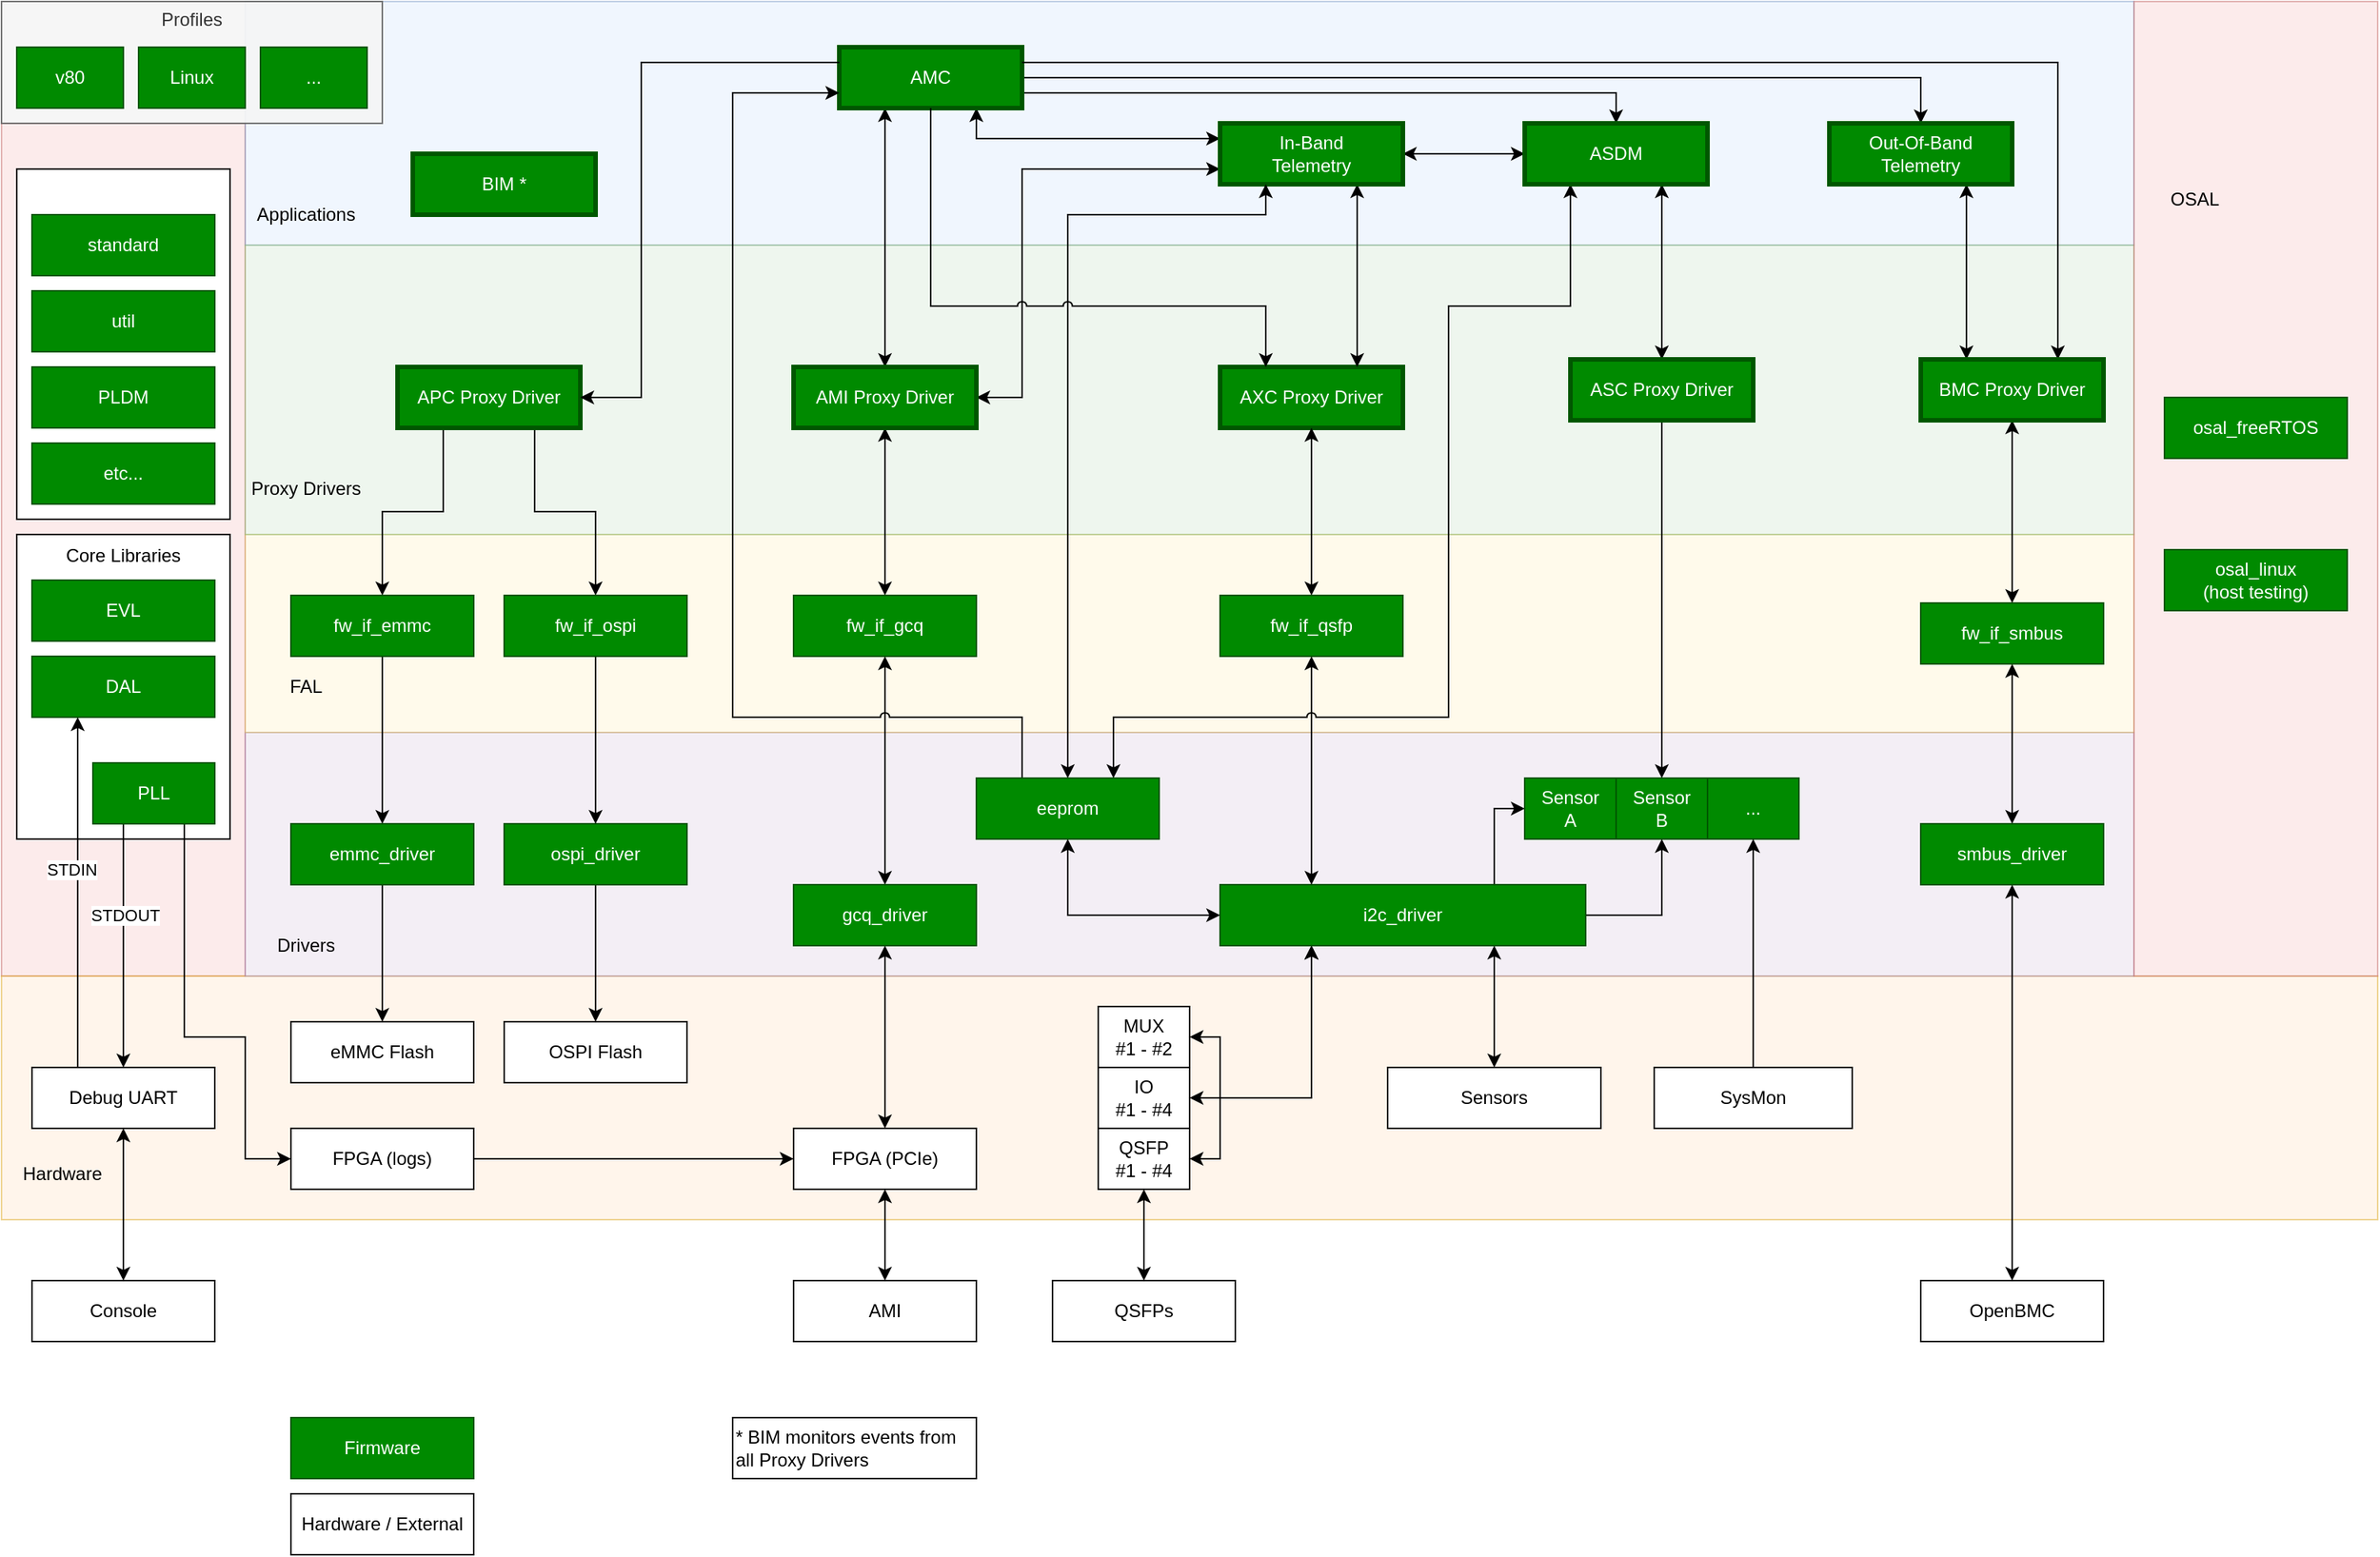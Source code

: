<mxfile version="21.6.2" type="atlas">
  <diagram id="x-9yyTOoUEQQ3ET2-vS1" name="Page-1">
    <mxGraphModel dx="3007" dy="1338" grid="1" gridSize="10" guides="1" tooltips="1" connect="1" arrows="1" fold="1" page="0" pageScale="1" pageWidth="850" pageHeight="1100" math="0" shadow="0">
      <root>
        <mxCell id="0" />
        <mxCell id="1" parent="0" />
        <mxCell id="wgNjZE5nfJGW93YROH3u-67" value="" style="rounded=0;whiteSpace=wrap;html=1;fillColor=#f8cecc;opacity=40;strokeColor=#b85450;" parent="1" vertex="1">
          <mxGeometry x="-240" y="150" width="160" height="560" as="geometry" />
        </mxCell>
        <mxCell id="nJxiNu2exPnalPzhoZ6L-1" value="Core Libraries&lt;br&gt;&lt;br&gt;&lt;br&gt;&lt;br&gt;&lt;br&gt;&lt;br&gt;&lt;br&gt;&lt;br&gt;&lt;br&gt;&lt;br&gt;&lt;br&gt;&lt;br&gt;&lt;br&gt;" style="rounded=0;whiteSpace=wrap;html=1;" parent="1" vertex="1">
          <mxGeometry x="-230" y="420" width="140" height="200" as="geometry" />
        </mxCell>
        <mxCell id="wgNjZE5nfJGW93YROH3u-2" value="" style="rounded=0;whiteSpace=wrap;html=1;fillColor=#ffe6cc;opacity=40;strokeColor=#d79b00;" parent="1" vertex="1">
          <mxGeometry x="-240" y="710" width="1560" height="160" as="geometry" />
        </mxCell>
        <mxCell id="wgNjZE5nfJGW93YROH3u-3" value="" style="rounded=0;whiteSpace=wrap;html=1;fillColor=#dae8fc;opacity=40;strokeColor=#6c8ebf;" parent="1" vertex="1">
          <mxGeometry x="-80" y="70" width="1240" height="160" as="geometry" />
        </mxCell>
        <mxCell id="wgNjZE5nfJGW93YROH3u-4" value="" style="rounded=0;whiteSpace=wrap;html=1;fillColor=#e1d5e7;opacity=40;strokeColor=#9673a6;" parent="1" vertex="1">
          <mxGeometry x="-80" y="550" width="1240" height="160" as="geometry" />
        </mxCell>
        <mxCell id="wgNjZE5nfJGW93YROH3u-5" value="" style="rounded=0;whiteSpace=wrap;html=1;fillColor=#fff2cc;opacity=40;strokeColor=#d6b656;" parent="1" vertex="1">
          <mxGeometry x="-80" y="420" width="1240" height="130" as="geometry" />
        </mxCell>
        <mxCell id="wgNjZE5nfJGW93YROH3u-6" value="" style="rounded=0;whiteSpace=wrap;html=1;fillColor=#d5e8d4;opacity=40;strokeColor=#82b366;" parent="1" vertex="1">
          <mxGeometry x="-80" y="230" width="1240" height="190" as="geometry" />
        </mxCell>
        <mxCell id="wgNjZE5nfJGW93YROH3u-8" style="edgeStyle=orthogonalEdgeStyle;rounded=0;orthogonalLoop=1;jettySize=auto;html=1;exitX=0.25;exitY=1;exitDx=0;exitDy=0;entryX=0.5;entryY=0;entryDx=0;entryDy=0;startArrow=classic;startFill=1;" parent="1" source="wgNjZE5nfJGW93YROH3u-16" target="wgNjZE5nfJGW93YROH3u-113" edge="1">
          <mxGeometry relative="1" as="geometry">
            <mxPoint x="370" y="310" as="targetPoint" />
            <Array as="points" />
          </mxGeometry>
        </mxCell>
        <mxCell id="wgNjZE5nfJGW93YROH3u-11" style="edgeStyle=orthogonalEdgeStyle;rounded=0;orthogonalLoop=1;jettySize=auto;html=1;exitX=0.75;exitY=1;exitDx=0;exitDy=0;entryX=0.25;entryY=0;entryDx=0;entryDy=0;startArrow=classic;startFill=1;" parent="1" source="wgNjZE5nfJGW93YROH3u-77" target="wgNjZE5nfJGW93YROH3u-66" edge="1">
          <mxGeometry relative="1" as="geometry">
            <Array as="points" />
          </mxGeometry>
        </mxCell>
        <mxCell id="wgNjZE5nfJGW93YROH3u-13" style="edgeStyle=orthogonalEdgeStyle;rounded=0;orthogonalLoop=1;jettySize=auto;html=1;exitX=1;exitY=0.5;exitDx=0;exitDy=0;startArrow=none;startFill=0;entryX=0.5;entryY=0;entryDx=0;entryDy=0;" parent="1" source="wgNjZE5nfJGW93YROH3u-16" target="wgNjZE5nfJGW93YROH3u-77" edge="1">
          <mxGeometry relative="1" as="geometry">
            <Array as="points">
              <mxPoint x="1020" y="120" />
            </Array>
          </mxGeometry>
        </mxCell>
        <mxCell id="wgNjZE5nfJGW93YROH3u-14" style="edgeStyle=orthogonalEdgeStyle;rounded=0;jumpStyle=arc;orthogonalLoop=1;jettySize=auto;html=1;exitX=0.75;exitY=1;exitDx=0;exitDy=0;entryX=0;entryY=0.25;entryDx=0;entryDy=0;startArrow=classic;startFill=1;" parent="1" source="wgNjZE5nfJGW93YROH3u-16" target="wgNjZE5nfJGW93YROH3u-76" edge="1">
          <mxGeometry relative="1" as="geometry">
            <Array as="points">
              <mxPoint x="400" y="160" />
            </Array>
          </mxGeometry>
        </mxCell>
        <mxCell id="jB8UXXPwneggxaJEs5vG-14" style="edgeStyle=orthogonalEdgeStyle;rounded=0;jumpStyle=arc;orthogonalLoop=1;jettySize=auto;html=1;exitX=1;exitY=0.75;exitDx=0;exitDy=0;entryX=0.5;entryY=0;entryDx=0;entryDy=0;startArrow=none;startFill=0;" parent="1" source="wgNjZE5nfJGW93YROH3u-16" target="jB8UXXPwneggxaJEs5vG-1" edge="1">
          <mxGeometry relative="1" as="geometry" />
        </mxCell>
        <mxCell id="wgNjZE5nfJGW93YROH3u-16" value="AMC" style="rounded=0;whiteSpace=wrap;html=1;strokeColor=#005700;strokeWidth=3;fillColor=#008a00;fontColor=#ffffff;" parent="1" vertex="1">
          <mxGeometry x="310" y="100" width="120" height="40" as="geometry" />
        </mxCell>
        <mxCell id="jB8UXXPwneggxaJEs5vG-5" style="edgeStyle=orthogonalEdgeStyle;rounded=0;jumpStyle=arc;orthogonalLoop=1;jettySize=auto;html=1;exitX=0.5;exitY=0;exitDx=0;exitDy=0;entryX=0.75;entryY=1;entryDx=0;entryDy=0;startArrow=classic;startFill=1;" parent="1" source="wgNjZE5nfJGW93YROH3u-21" target="jB8UXXPwneggxaJEs5vG-1" edge="1">
          <mxGeometry relative="1" as="geometry">
            <Array as="points" />
          </mxGeometry>
        </mxCell>
        <mxCell id="rW5nWWOsqSGEyvXKIJOb-1" style="edgeStyle=orthogonalEdgeStyle;rounded=0;orthogonalLoop=1;jettySize=auto;html=1;exitX=0.5;exitY=1;exitDx=0;exitDy=0;entryX=0.5;entryY=0;entryDx=0;entryDy=0;" parent="1" source="wgNjZE5nfJGW93YROH3u-21" target="wgNjZE5nfJGW93YROH3u-100" edge="1">
          <mxGeometry relative="1" as="geometry" />
        </mxCell>
        <mxCell id="wgNjZE5nfJGW93YROH3u-21" value="ASC Proxy Driver" style="rounded=0;whiteSpace=wrap;html=1;strokeWidth=3;strokeColor=#005700;fillColor=#008a00;fontColor=#ffffff;" parent="1" vertex="1">
          <mxGeometry x="790" y="305" width="120" height="40" as="geometry" />
        </mxCell>
        <mxCell id="wgNjZE5nfJGW93YROH3u-22" style="edgeStyle=orthogonalEdgeStyle;rounded=0;orthogonalLoop=1;jettySize=auto;html=1;exitX=0.5;exitY=1;exitDx=0;exitDy=0;entryX=0.5;entryY=0;entryDx=0;entryDy=0;startArrow=classic;startFill=1;" parent="1" source="wgNjZE5nfJGW93YROH3u-113" target="wgNjZE5nfJGW93YROH3u-34" edge="1">
          <mxGeometry relative="1" as="geometry">
            <mxPoint x="340" y="350" as="sourcePoint" />
          </mxGeometry>
        </mxCell>
        <mxCell id="wgNjZE5nfJGW93YROH3u-23" style="edgeStyle=orthogonalEdgeStyle;rounded=0;orthogonalLoop=1;jettySize=auto;html=1;exitX=1;exitY=0.5;exitDx=0;exitDy=0;entryX=0;entryY=0.75;entryDx=0;entryDy=0;jumpStyle=arc;startArrow=classic;startFill=1;" parent="1" source="wgNjZE5nfJGW93YROH3u-113" target="wgNjZE5nfJGW93YROH3u-76" edge="1">
          <mxGeometry relative="1" as="geometry">
            <Array as="points">
              <mxPoint x="430" y="330" />
              <mxPoint x="430" y="180" />
            </Array>
          </mxGeometry>
        </mxCell>
        <mxCell id="wgNjZE5nfJGW93YROH3u-25" style="edgeStyle=orthogonalEdgeStyle;rounded=0;orthogonalLoop=1;jettySize=auto;html=1;exitX=0.75;exitY=1;exitDx=0;exitDy=0;entryX=0.5;entryY=0;entryDx=0;entryDy=0;" parent="1" source="wgNjZE5nfJGW93YROH3u-26" target="wgNjZE5nfJGW93YROH3u-46" edge="1">
          <mxGeometry relative="1" as="geometry" />
        </mxCell>
        <mxCell id="QbL51nxLoFOXl_F7pFqQ-7" style="edgeStyle=orthogonalEdgeStyle;rounded=0;orthogonalLoop=1;jettySize=auto;html=1;exitX=0.25;exitY=1;exitDx=0;exitDy=0;entryX=0.5;entryY=0;entryDx=0;entryDy=0;" parent="1" source="wgNjZE5nfJGW93YROH3u-26" target="QbL51nxLoFOXl_F7pFqQ-3" edge="1">
          <mxGeometry relative="1" as="geometry" />
        </mxCell>
        <mxCell id="wgNjZE5nfJGW93YROH3u-26" value="APC Proxy Driver" style="rounded=0;whiteSpace=wrap;html=1;strokeWidth=3;strokeColor=#005700;fillColor=#008a00;fontColor=#ffffff;" parent="1" vertex="1">
          <mxGeometry x="20" y="310" width="120" height="40" as="geometry" />
        </mxCell>
        <mxCell id="wgNjZE5nfJGW93YROH3u-33" style="edgeStyle=orthogonalEdgeStyle;rounded=0;orthogonalLoop=1;jettySize=auto;html=1;exitX=0.5;exitY=1;exitDx=0;exitDy=0;entryX=0.5;entryY=0;entryDx=0;entryDy=0;startArrow=classic;startFill=1;" parent="1" source="wgNjZE5nfJGW93YROH3u-34" target="wgNjZE5nfJGW93YROH3u-36" edge="1">
          <mxGeometry relative="1" as="geometry" />
        </mxCell>
        <mxCell id="wgNjZE5nfJGW93YROH3u-34" value="fw_if_gcq" style="rounded=0;whiteSpace=wrap;html=1;fillColor=#008a00;fontColor=#ffffff;strokeColor=#005700;" parent="1" vertex="1">
          <mxGeometry x="280" y="460" width="120" height="40" as="geometry" />
        </mxCell>
        <mxCell id="wgNjZE5nfJGW93YROH3u-35" style="edgeStyle=orthogonalEdgeStyle;rounded=0;orthogonalLoop=1;jettySize=auto;html=1;exitX=0.5;exitY=1;exitDx=0;exitDy=0;entryX=0.5;entryY=0;entryDx=0;entryDy=0;startArrow=classic;startFill=1;" parent="1" source="wgNjZE5nfJGW93YROH3u-36" target="wgNjZE5nfJGW93YROH3u-59" edge="1">
          <mxGeometry relative="1" as="geometry" />
        </mxCell>
        <mxCell id="wgNjZE5nfJGW93YROH3u-36" value="gcq_driver" style="rounded=0;whiteSpace=wrap;html=1;fillColor=#008a00;fontColor=#ffffff;strokeColor=#005700;" parent="1" vertex="1">
          <mxGeometry x="280" y="650" width="120" height="40" as="geometry" />
        </mxCell>
        <mxCell id="wgNjZE5nfJGW93YROH3u-39" style="edgeStyle=orthogonalEdgeStyle;rounded=0;orthogonalLoop=1;jettySize=auto;html=1;exitX=0.5;exitY=1;exitDx=0;exitDy=0;entryX=0.5;entryY=0;entryDx=0;entryDy=0;startArrow=classic;startFill=1;" parent="1" source="wgNjZE5nfJGW93YROH3u-40" target="wgNjZE5nfJGW93YROH3u-42" edge="1">
          <mxGeometry relative="1" as="geometry" />
        </mxCell>
        <mxCell id="wgNjZE5nfJGW93YROH3u-41" style="edgeStyle=orthogonalEdgeStyle;rounded=0;orthogonalLoop=1;jettySize=auto;html=1;exitX=0.5;exitY=1;exitDx=0;exitDy=0;entryX=0.5;entryY=0;entryDx=0;entryDy=0;startArrow=classic;startFill=1;" parent="1" source="wgNjZE5nfJGW93YROH3u-42" target="wgNjZE5nfJGW93YROH3u-60" edge="1">
          <mxGeometry relative="1" as="geometry">
            <Array as="points">
              <mxPoint x="1080" y="910" />
            </Array>
          </mxGeometry>
        </mxCell>
        <mxCell id="wgNjZE5nfJGW93YROH3u-42" value="smbus_driver" style="rounded=0;whiteSpace=wrap;html=1;fillColor=#008a00;fontColor=#ffffff;strokeColor=#005700;" parent="1" vertex="1">
          <mxGeometry x="1020" y="610" width="120" height="40" as="geometry" />
        </mxCell>
        <mxCell id="wgNjZE5nfJGW93YROH3u-43" style="edgeStyle=orthogonalEdgeStyle;rounded=0;orthogonalLoop=1;jettySize=auto;html=1;exitX=0.5;exitY=1;exitDx=0;exitDy=0;entryX=0.5;entryY=0;entryDx=0;entryDy=0;" parent="1" source="wgNjZE5nfJGW93YROH3u-44" target="wgNjZE5nfJGW93YROH3u-80" edge="1">
          <mxGeometry relative="1" as="geometry">
            <mxPoint x="150" y="770" as="targetPoint" />
          </mxGeometry>
        </mxCell>
        <mxCell id="wgNjZE5nfJGW93YROH3u-44" value="ospi_driver" style="rounded=0;whiteSpace=wrap;html=1;fillColor=#008a00;fontColor=#ffffff;strokeColor=#005700;" parent="1" vertex="1">
          <mxGeometry x="90" y="610" width="120" height="40" as="geometry" />
        </mxCell>
        <mxCell id="wgNjZE5nfJGW93YROH3u-45" style="edgeStyle=orthogonalEdgeStyle;rounded=0;orthogonalLoop=1;jettySize=auto;html=1;exitX=0.5;exitY=1;exitDx=0;exitDy=0;entryX=0.5;entryY=0;entryDx=0;entryDy=0;" parent="1" source="wgNjZE5nfJGW93YROH3u-46" target="wgNjZE5nfJGW93YROH3u-44" edge="1">
          <mxGeometry relative="1" as="geometry" />
        </mxCell>
        <mxCell id="wgNjZE5nfJGW93YROH3u-46" value="fw_if_ospi" style="rounded=0;whiteSpace=wrap;html=1;fillColor=#008a00;fontColor=#ffffff;strokeColor=#005700;" parent="1" vertex="1">
          <mxGeometry x="90" y="460" width="120" height="40" as="geometry" />
        </mxCell>
        <mxCell id="wgNjZE5nfJGW93YROH3u-47" value="Applications" style="text;html=1;strokeColor=none;fillColor=none;align=center;verticalAlign=middle;whiteSpace=wrap;rounded=0;" parent="1" vertex="1">
          <mxGeometry x="-80" y="200" width="80" height="20" as="geometry" />
        </mxCell>
        <mxCell id="wgNjZE5nfJGW93YROH3u-48" value="Proxy Drivers" style="text;html=1;strokeColor=none;fillColor=none;align=center;verticalAlign=middle;whiteSpace=wrap;rounded=0;" parent="1" vertex="1">
          <mxGeometry x="-80" y="380" width="80" height="20" as="geometry" />
        </mxCell>
        <mxCell id="wgNjZE5nfJGW93YROH3u-49" value="FAL" style="text;html=1;strokeColor=none;fillColor=none;align=center;verticalAlign=middle;whiteSpace=wrap;rounded=0;" parent="1" vertex="1">
          <mxGeometry x="-80" y="510" width="80" height="20" as="geometry" />
        </mxCell>
        <mxCell id="wgNjZE5nfJGW93YROH3u-50" value="Drivers" style="text;html=1;strokeColor=none;fillColor=none;align=center;verticalAlign=middle;whiteSpace=wrap;rounded=0;" parent="1" vertex="1">
          <mxGeometry x="-80" y="680" width="80" height="20" as="geometry" />
        </mxCell>
        <mxCell id="wgNjZE5nfJGW93YROH3u-51" value="" style="rounded=0;whiteSpace=wrap;html=1;fillColor=#f8cecc;opacity=40;strokeColor=#b85450;" parent="1" vertex="1">
          <mxGeometry x="1160" y="70" width="160" height="640" as="geometry" />
        </mxCell>
        <mxCell id="wgNjZE5nfJGW93YROH3u-52" value="OSAL" style="text;html=1;strokeColor=none;fillColor=none;align=center;verticalAlign=middle;whiteSpace=wrap;rounded=0;" parent="1" vertex="1">
          <mxGeometry x="1160" y="190" width="80" height="20" as="geometry" />
        </mxCell>
        <mxCell id="wgNjZE5nfJGW93YROH3u-53" value="osal_freeRTOS" style="rounded=0;whiteSpace=wrap;html=1;fillColor=#008a00;fontColor=#ffffff;strokeColor=#005700;" parent="1" vertex="1">
          <mxGeometry x="1180" y="330" width="120" height="40" as="geometry" />
        </mxCell>
        <mxCell id="wgNjZE5nfJGW93YROH3u-55" value="AXC Proxy Driver" style="rounded=0;whiteSpace=wrap;html=1;strokeWidth=3;fillColor=#008a00;fontColor=#ffffff;strokeColor=#005700;" parent="1" vertex="1">
          <mxGeometry x="560" y="310" width="120" height="40" as="geometry" />
        </mxCell>
        <mxCell id="wgNjZE5nfJGW93YROH3u-56" value="Hardware" style="text;html=1;strokeColor=none;fillColor=none;align=center;verticalAlign=middle;whiteSpace=wrap;rounded=0;" parent="1" vertex="1">
          <mxGeometry x="-240" y="830" width="80" height="20" as="geometry" />
        </mxCell>
        <mxCell id="wgNjZE5nfJGW93YROH3u-57" value="IO&lt;br&gt;#1 - #4" style="rounded=0;whiteSpace=wrap;html=1;" parent="1" vertex="1">
          <mxGeometry x="480" y="770" width="60" height="40" as="geometry" />
        </mxCell>
        <mxCell id="wgNjZE5nfJGW93YROH3u-58" style="edgeStyle=orthogonalEdgeStyle;rounded=0;orthogonalLoop=1;jettySize=auto;html=1;exitX=0.5;exitY=1;exitDx=0;exitDy=0;entryX=0.5;entryY=0;entryDx=0;entryDy=0;startArrow=classic;startFill=1;" parent="1" source="wgNjZE5nfJGW93YROH3u-59" target="wgNjZE5nfJGW93YROH3u-63" edge="1">
          <mxGeometry relative="1" as="geometry" />
        </mxCell>
        <mxCell id="wgNjZE5nfJGW93YROH3u-59" value="FPGA (PCIe)" style="rounded=0;whiteSpace=wrap;html=1;" parent="1" vertex="1">
          <mxGeometry x="280" y="810" width="120" height="40" as="geometry" />
        </mxCell>
        <mxCell id="wgNjZE5nfJGW93YROH3u-60" value="OpenBMC" style="rounded=0;whiteSpace=wrap;html=1;" parent="1" vertex="1">
          <mxGeometry x="1020" y="910" width="120" height="40" as="geometry" />
        </mxCell>
        <mxCell id="wgNjZE5nfJGW93YROH3u-61" style="edgeStyle=orthogonalEdgeStyle;rounded=0;orthogonalLoop=1;jettySize=auto;html=1;exitX=0.5;exitY=1;exitDx=0;exitDy=0;entryX=0.5;entryY=0;entryDx=0;entryDy=0;startArrow=classic;startFill=1;" parent="1" source="wgNjZE5nfJGW93YROH3u-62" target="wgNjZE5nfJGW93YROH3u-107" edge="1">
          <mxGeometry relative="1" as="geometry" />
        </mxCell>
        <mxCell id="wgNjZE5nfJGW93YROH3u-62" value="QSFP&lt;br&gt;#1 - #4" style="rounded=0;whiteSpace=wrap;html=1;" parent="1" vertex="1">
          <mxGeometry x="480" y="810" width="60" height="40" as="geometry" />
        </mxCell>
        <mxCell id="wgNjZE5nfJGW93YROH3u-63" value="AMI" style="rounded=0;whiteSpace=wrap;html=1;" parent="1" vertex="1">
          <mxGeometry x="280" y="910" width="120" height="40" as="geometry" />
        </mxCell>
        <mxCell id="wgNjZE5nfJGW93YROH3u-65" style="edgeStyle=orthogonalEdgeStyle;rounded=0;orthogonalLoop=1;jettySize=auto;html=1;exitX=0.75;exitY=0;exitDx=0;exitDy=0;entryX=1;entryY=0.25;entryDx=0;entryDy=0;startArrow=classic;startFill=1;endArrow=none;endFill=0;" parent="1" source="wgNjZE5nfJGW93YROH3u-66" target="wgNjZE5nfJGW93YROH3u-16" edge="1">
          <mxGeometry relative="1" as="geometry" />
        </mxCell>
        <mxCell id="bAka27KE9AaLwhifehI0-1" style="edgeStyle=orthogonalEdgeStyle;rounded=0;orthogonalLoop=1;jettySize=auto;html=1;exitX=0.5;exitY=1;exitDx=0;exitDy=0;entryX=0.5;entryY=0;entryDx=0;entryDy=0;startArrow=classic;startFill=1;" parent="1" source="wgNjZE5nfJGW93YROH3u-66" target="wgNjZE5nfJGW93YROH3u-40" edge="1">
          <mxGeometry relative="1" as="geometry" />
        </mxCell>
        <mxCell id="wgNjZE5nfJGW93YROH3u-66" value="BMC Proxy Driver" style="rounded=0;whiteSpace=wrap;html=1;fillColor=#008a00;strokeColor=#005700;strokeWidth=3;perimeterSpacing=0;fontColor=#ffffff;" parent="1" vertex="1">
          <mxGeometry x="1020" y="305" width="120" height="40" as="geometry" />
        </mxCell>
        <mxCell id="wgNjZE5nfJGW93YROH3u-69" style="edgeStyle=orthogonalEdgeStyle;rounded=0;orthogonalLoop=1;jettySize=auto;html=1;exitX=0.75;exitY=1;exitDx=0;exitDy=0;entryX=0;entryY=0.5;entryDx=0;entryDy=0;" parent="1" source="wgNjZE5nfJGW93YROH3u-72" target="wgNjZE5nfJGW93YROH3u-73" edge="1">
          <mxGeometry relative="1" as="geometry">
            <Array as="points">
              <mxPoint x="-120" y="750" />
              <mxPoint x="-80" y="750" />
              <mxPoint x="-80" y="830" />
            </Array>
          </mxGeometry>
        </mxCell>
        <mxCell id="wgNjZE5nfJGW93YROH3u-70" style="edgeStyle=orthogonalEdgeStyle;rounded=0;orthogonalLoop=1;jettySize=auto;html=1;exitX=0.25;exitY=1;exitDx=0;exitDy=0;entryX=0.5;entryY=0;entryDx=0;entryDy=0;startArrow=none;startFill=0;" parent="1" source="wgNjZE5nfJGW93YROH3u-72" target="wgNjZE5nfJGW93YROH3u-122" edge="1">
          <mxGeometry relative="1" as="geometry" />
        </mxCell>
        <mxCell id="wgNjZE5nfJGW93YROH3u-71" value="STDOUT" style="edgeLabel;html=1;align=center;verticalAlign=middle;resizable=0;points=[];" parent="wgNjZE5nfJGW93YROH3u-70" vertex="1" connectable="0">
          <mxGeometry x="-0.247" y="1" relative="1" as="geometry">
            <mxPoint as="offset" />
          </mxGeometry>
        </mxCell>
        <mxCell id="wgNjZE5nfJGW93YROH3u-72" value="PLL" style="rounded=0;whiteSpace=wrap;html=1;fillColor=#008a00;fontColor=#ffffff;strokeColor=#005700;" parent="1" vertex="1">
          <mxGeometry x="-180" y="570" width="80" height="40" as="geometry" />
        </mxCell>
        <mxCell id="jB8UXXPwneggxaJEs5vG-13" style="edgeStyle=orthogonalEdgeStyle;rounded=0;jumpStyle=arc;orthogonalLoop=1;jettySize=auto;html=1;exitX=1;exitY=0.5;exitDx=0;exitDy=0;entryX=0;entryY=0.5;entryDx=0;entryDy=0;startArrow=none;startFill=0;" parent="1" source="wgNjZE5nfJGW93YROH3u-73" target="wgNjZE5nfJGW93YROH3u-59" edge="1">
          <mxGeometry relative="1" as="geometry" />
        </mxCell>
        <mxCell id="wgNjZE5nfJGW93YROH3u-73" value="FPGA (logs)" style="rounded=0;whiteSpace=wrap;html=1;" parent="1" vertex="1">
          <mxGeometry x="-50" y="810" width="120" height="40" as="geometry" />
        </mxCell>
        <mxCell id="jB8UXXPwneggxaJEs5vG-3" style="edgeStyle=orthogonalEdgeStyle;rounded=0;orthogonalLoop=1;jettySize=auto;html=1;exitX=1;exitY=0.5;exitDx=0;exitDy=0;entryX=0;entryY=0.5;entryDx=0;entryDy=0;startArrow=classic;startFill=1;jumpStyle=arc;" parent="1" source="wgNjZE5nfJGW93YROH3u-76" target="jB8UXXPwneggxaJEs5vG-1" edge="1">
          <mxGeometry relative="1" as="geometry" />
        </mxCell>
        <mxCell id="jB8UXXPwneggxaJEs5vG-8" style="edgeStyle=orthogonalEdgeStyle;rounded=0;jumpStyle=arc;orthogonalLoop=1;jettySize=auto;html=1;exitX=0.75;exitY=1;exitDx=0;exitDy=0;entryX=0.75;entryY=0;entryDx=0;entryDy=0;startArrow=classic;startFill=1;" parent="1" source="wgNjZE5nfJGW93YROH3u-76" target="wgNjZE5nfJGW93YROH3u-55" edge="1">
          <mxGeometry relative="1" as="geometry">
            <Array as="points">
              <mxPoint x="650" y="191" />
              <mxPoint x="650" y="311" />
            </Array>
          </mxGeometry>
        </mxCell>
        <mxCell id="wgNjZE5nfJGW93YROH3u-76" value="In-Band&lt;br&gt;Telemetry" style="rounded=0;whiteSpace=wrap;html=1;strokeWidth=3;fillColor=#008a00;fontColor=#ffffff;strokeColor=#005700;" parent="1" vertex="1">
          <mxGeometry x="560" y="150" width="120" height="40" as="geometry" />
        </mxCell>
        <mxCell id="wgNjZE5nfJGW93YROH3u-77" value="Out-Of-Band&lt;br&gt;Telemetry" style="rounded=0;whiteSpace=wrap;html=1;strokeColor=#005700;strokeWidth=3;fillColor=#008a00;fontColor=#ffffff;" parent="1" vertex="1">
          <mxGeometry x="960" y="150" width="120" height="40" as="geometry" />
        </mxCell>
        <mxCell id="wgNjZE5nfJGW93YROH3u-80" value="OSPI Flash" style="rounded=0;whiteSpace=wrap;html=1;" parent="1" vertex="1">
          <mxGeometry x="90" y="740" width="120" height="40" as="geometry" />
        </mxCell>
        <mxCell id="wgNjZE5nfJGW93YROH3u-81" style="edgeStyle=orthogonalEdgeStyle;rounded=0;orthogonalLoop=1;jettySize=auto;html=1;exitX=0.5;exitY=1;exitDx=0;exitDy=0;entryX=0.5;entryY=0;entryDx=0;entryDy=0;startArrow=classic;startFill=1;" parent="1" source="wgNjZE5nfJGW93YROH3u-55" target="wgNjZE5nfJGW93YROH3u-106" edge="1">
          <mxGeometry relative="1" as="geometry">
            <mxPoint x="580" y="350" as="sourcePoint" />
          </mxGeometry>
        </mxCell>
        <mxCell id="wgNjZE5nfJGW93YROH3u-82" value="MUX&lt;br&gt;#1 - #2" style="rounded=0;whiteSpace=wrap;html=1;" parent="1" vertex="1">
          <mxGeometry x="480" y="730" width="60" height="40" as="geometry" />
        </mxCell>
        <mxCell id="rW5nWWOsqSGEyvXKIJOb-6" style="edgeStyle=orthogonalEdgeStyle;rounded=0;orthogonalLoop=1;jettySize=auto;html=1;exitX=0.5;exitY=0;exitDx=0;exitDy=0;entryX=0.75;entryY=1;entryDx=0;entryDy=0;startArrow=classic;startFill=1;endArrow=classic;endFill=1;" parent="1" source="wgNjZE5nfJGW93YROH3u-84" target="wgNjZE5nfJGW93YROH3u-97" edge="1">
          <mxGeometry relative="1" as="geometry" />
        </mxCell>
        <mxCell id="wgNjZE5nfJGW93YROH3u-84" value="Sensors" style="rounded=0;whiteSpace=wrap;html=1;" parent="1" vertex="1">
          <mxGeometry x="670" y="770" width="140" height="40" as="geometry" />
        </mxCell>
        <mxCell id="wgNjZE5nfJGW93YROH3u-85" value="Firmware" style="rounded=0;whiteSpace=wrap;html=1;fillColor=#008a00;fontColor=#ffffff;strokeColor=#005700;" parent="1" vertex="1">
          <mxGeometry x="-50" y="1000" width="120" height="40" as="geometry" />
        </mxCell>
        <mxCell id="wgNjZE5nfJGW93YROH3u-87" value="osal_linux&lt;br&gt;(host testing)" style="rounded=0;whiteSpace=wrap;html=1;fillColor=#008a00;fontColor=#ffffff;strokeColor=#005700;" parent="1" vertex="1">
          <mxGeometry x="1180" y="430" width="120" height="40" as="geometry" />
        </mxCell>
        <mxCell id="wgNjZE5nfJGW93YROH3u-90" value="Common includes&lt;br&gt;&lt;br&gt;&lt;br&gt;&lt;br&gt;&lt;br&gt;&lt;br&gt;&lt;br&gt;&lt;br&gt;&lt;br&gt;&lt;br&gt;&lt;br&gt;" style="rounded=0;whiteSpace=wrap;html=1;" parent="1" vertex="1">
          <mxGeometry x="-230" y="180" width="140" height="230" as="geometry" />
        </mxCell>
        <mxCell id="wgNjZE5nfJGW93YROH3u-94" style="edgeStyle=orthogonalEdgeStyle;rounded=0;orthogonalLoop=1;jettySize=auto;html=1;exitX=0.25;exitY=1;exitDx=0;exitDy=0;startArrow=classic;startFill=1;" parent="1" source="wgNjZE5nfJGW93YROH3u-97" edge="1">
          <mxGeometry relative="1" as="geometry">
            <Array as="points">
              <mxPoint x="620" y="790" />
              <mxPoint x="560" y="790" />
              <mxPoint x="560" y="750" />
            </Array>
            <mxPoint x="540" y="750" as="targetPoint" />
          </mxGeometry>
        </mxCell>
        <mxCell id="wgNjZE5nfJGW93YROH3u-95" style="edgeStyle=orthogonalEdgeStyle;rounded=0;orthogonalLoop=1;jettySize=auto;html=1;exitX=0.25;exitY=1;exitDx=0;exitDy=0;startArrow=classic;startFill=1;" parent="1" source="wgNjZE5nfJGW93YROH3u-97" edge="1">
          <mxGeometry relative="1" as="geometry">
            <Array as="points">
              <mxPoint x="620" y="790" />
            </Array>
            <mxPoint x="540" y="790" as="targetPoint" />
          </mxGeometry>
        </mxCell>
        <mxCell id="wgNjZE5nfJGW93YROH3u-96" style="edgeStyle=orthogonalEdgeStyle;rounded=0;orthogonalLoop=1;jettySize=auto;html=1;exitX=0.25;exitY=1;exitDx=0;exitDy=0;startArrow=classic;startFill=1;" parent="1" source="wgNjZE5nfJGW93YROH3u-97" edge="1">
          <mxGeometry relative="1" as="geometry">
            <Array as="points">
              <mxPoint x="620" y="790" />
              <mxPoint x="560" y="790" />
              <mxPoint x="560" y="830" />
            </Array>
            <mxPoint x="540" y="830" as="targetPoint" />
          </mxGeometry>
        </mxCell>
        <mxCell id="rW5nWWOsqSGEyvXKIJOb-3" style="edgeStyle=orthogonalEdgeStyle;rounded=0;orthogonalLoop=1;jettySize=auto;html=1;exitX=1;exitY=0.5;exitDx=0;exitDy=0;entryX=0.5;entryY=1;entryDx=0;entryDy=0;startArrow=none;startFill=0;endArrow=classic;endFill=1;" parent="1" source="wgNjZE5nfJGW93YROH3u-97" target="wgNjZE5nfJGW93YROH3u-100" edge="1">
          <mxGeometry relative="1" as="geometry" />
        </mxCell>
        <mxCell id="rW5nWWOsqSGEyvXKIJOb-4" style="edgeStyle=orthogonalEdgeStyle;rounded=0;orthogonalLoop=1;jettySize=auto;html=1;exitX=0.75;exitY=0;exitDx=0;exitDy=0;entryX=0;entryY=0.5;entryDx=0;entryDy=0;startArrow=none;startFill=0;endArrow=classic;endFill=1;" parent="1" source="wgNjZE5nfJGW93YROH3u-97" target="wgNjZE5nfJGW93YROH3u-102" edge="1">
          <mxGeometry relative="1" as="geometry" />
        </mxCell>
        <mxCell id="wgNjZE5nfJGW93YROH3u-97" value="i2c_driver" style="rounded=0;whiteSpace=wrap;html=1;fillColor=#008a00;fontColor=#ffffff;strokeColor=#005700;" parent="1" vertex="1">
          <mxGeometry x="560" y="650" width="240" height="40" as="geometry" />
        </mxCell>
        <mxCell id="wgNjZE5nfJGW93YROH3u-100" value="Sensor&lt;br&gt;B" style="rounded=0;whiteSpace=wrap;html=1;fillColor=#008a00;fontColor=#ffffff;strokeColor=#005700;" parent="1" vertex="1">
          <mxGeometry x="820" y="580" width="60" height="40" as="geometry" />
        </mxCell>
        <mxCell id="wgNjZE5nfJGW93YROH3u-102" value="Sensor&lt;br&gt;A" style="rounded=0;whiteSpace=wrap;html=1;fillColor=#008a00;fontColor=#ffffff;strokeColor=#005700;" parent="1" vertex="1">
          <mxGeometry x="760" y="580" width="60" height="40" as="geometry" />
        </mxCell>
        <mxCell id="wgNjZE5nfJGW93YROH3u-104" value="..." style="rounded=0;whiteSpace=wrap;html=1;fillColor=#008a00;fontColor=#ffffff;strokeColor=#005700;" parent="1" vertex="1">
          <mxGeometry x="880" y="580" width="60" height="40" as="geometry" />
        </mxCell>
        <mxCell id="rW5nWWOsqSGEyvXKIJOb-5" style="edgeStyle=orthogonalEdgeStyle;rounded=0;orthogonalLoop=1;jettySize=auto;html=1;exitX=0.5;exitY=1;exitDx=0;exitDy=0;entryX=0.25;entryY=0;entryDx=0;entryDy=0;startArrow=classic;startFill=1;endArrow=classic;endFill=1;" parent="1" source="wgNjZE5nfJGW93YROH3u-106" target="wgNjZE5nfJGW93YROH3u-97" edge="1">
          <mxGeometry relative="1" as="geometry">
            <Array as="points">
              <mxPoint x="620" y="630" />
              <mxPoint x="620" y="630" />
            </Array>
          </mxGeometry>
        </mxCell>
        <mxCell id="wgNjZE5nfJGW93YROH3u-106" value="fw_if_qsfp" style="rounded=0;whiteSpace=wrap;html=1;fillColor=#008a00;fontColor=#ffffff;strokeColor=#005700;" parent="1" vertex="1">
          <mxGeometry x="560" y="460" width="120" height="40" as="geometry" />
        </mxCell>
        <mxCell id="wgNjZE5nfJGW93YROH3u-107" value="QSFPs" style="rounded=0;whiteSpace=wrap;html=1;" parent="1" vertex="1">
          <mxGeometry x="450" y="910" width="120" height="40" as="geometry" />
        </mxCell>
        <mxCell id="wgNjZE5nfJGW93YROH3u-108" value="Hardware / External" style="rounded=0;whiteSpace=wrap;html=1;" parent="1" vertex="1">
          <mxGeometry x="-50" y="1050" width="120" height="40" as="geometry" />
        </mxCell>
        <mxCell id="wgNjZE5nfJGW93YROH3u-110" value="EVL" style="rounded=0;whiteSpace=wrap;html=1;fillColor=#008a00;fontColor=#ffffff;strokeColor=#005700;" parent="1" vertex="1">
          <mxGeometry x="-220" y="450" width="120" height="40" as="geometry" />
        </mxCell>
        <mxCell id="wgNjZE5nfJGW93YROH3u-112" value="standard" style="rounded=0;whiteSpace=wrap;html=1;fillColor=#008a00;fontColor=#ffffff;strokeColor=#005700;" parent="1" vertex="1">
          <mxGeometry x="-220" y="210" width="120" height="40" as="geometry" />
        </mxCell>
        <mxCell id="wgNjZE5nfJGW93YROH3u-113" value="AMI Proxy Driver" style="rounded=0;whiteSpace=wrap;html=1;strokeWidth=3;strokeColor=#005700;fillColor=#008a00;fontColor=#ffffff;" parent="1" vertex="1">
          <mxGeometry x="280" y="310" width="120" height="40" as="geometry" />
        </mxCell>
        <mxCell id="wgNjZE5nfJGW93YROH3u-114" style="edgeStyle=orthogonalEdgeStyle;rounded=0;orthogonalLoop=1;jettySize=auto;html=1;exitX=0.5;exitY=1;exitDx=0;exitDy=0;entryX=0;entryY=0.5;entryDx=0;entryDy=0;startArrow=classic;startFill=1;" parent="1" source="wgNjZE5nfJGW93YROH3u-117" target="wgNjZE5nfJGW93YROH3u-97" edge="1">
          <mxGeometry relative="1" as="geometry" />
        </mxCell>
        <mxCell id="wgNjZE5nfJGW93YROH3u-115" style="edgeStyle=orthogonalEdgeStyle;rounded=0;orthogonalLoop=1;jettySize=auto;html=1;exitX=0.25;exitY=0;exitDx=0;exitDy=0;entryX=0;entryY=0.75;entryDx=0;entryDy=0;startArrow=none;startFill=0;jumpStyle=arc;" parent="1" source="wgNjZE5nfJGW93YROH3u-117" target="wgNjZE5nfJGW93YROH3u-16" edge="1">
          <mxGeometry relative="1" as="geometry">
            <Array as="points">
              <mxPoint x="430" y="540" />
              <mxPoint x="240" y="540" />
              <mxPoint x="240" y="130" />
            </Array>
          </mxGeometry>
        </mxCell>
        <mxCell id="jB8UXXPwneggxaJEs5vG-4" style="edgeStyle=orthogonalEdgeStyle;rounded=0;jumpStyle=arc;orthogonalLoop=1;jettySize=auto;html=1;exitX=0.75;exitY=0;exitDx=0;exitDy=0;entryX=0.25;entryY=1;entryDx=0;entryDy=0;startArrow=classic;startFill=1;" parent="1" source="wgNjZE5nfJGW93YROH3u-117" target="jB8UXXPwneggxaJEs5vG-1" edge="1">
          <mxGeometry relative="1" as="geometry">
            <Array as="points">
              <mxPoint x="490" y="540" />
              <mxPoint x="710" y="540" />
              <mxPoint x="710" y="270" />
              <mxPoint x="790" y="270" />
            </Array>
          </mxGeometry>
        </mxCell>
        <mxCell id="jB8UXXPwneggxaJEs5vG-9" style="edgeStyle=orthogonalEdgeStyle;rounded=0;jumpStyle=arc;orthogonalLoop=1;jettySize=auto;html=1;exitX=0.5;exitY=0;exitDx=0;exitDy=0;entryX=0.25;entryY=1;entryDx=0;entryDy=0;startArrow=classic;startFill=1;" parent="1" source="wgNjZE5nfJGW93YROH3u-117" target="wgNjZE5nfJGW93YROH3u-76" edge="1">
          <mxGeometry relative="1" as="geometry">
            <Array as="points">
              <mxPoint x="460" y="210" />
              <mxPoint x="590" y="210" />
            </Array>
          </mxGeometry>
        </mxCell>
        <mxCell id="wgNjZE5nfJGW93YROH3u-117" value="eeprom" style="rounded=0;whiteSpace=wrap;html=1;fillColor=#008a00;fontColor=#ffffff;strokeColor=#005700;" parent="1" vertex="1">
          <mxGeometry x="400" y="580" width="120" height="40" as="geometry" />
        </mxCell>
        <mxCell id="wgNjZE5nfJGW93YROH3u-118" style="edgeStyle=orthogonalEdgeStyle;rounded=0;orthogonalLoop=1;jettySize=auto;html=1;exitX=0.25;exitY=1;exitDx=0;exitDy=0;entryX=0.25;entryY=0;entryDx=0;entryDy=0;startArrow=classic;startFill=1;endArrow=none;endFill=0;" parent="1" source="wgNjZE5nfJGW93YROH3u-120" target="wgNjZE5nfJGW93YROH3u-122" edge="1">
          <mxGeometry relative="1" as="geometry" />
        </mxCell>
        <mxCell id="wgNjZE5nfJGW93YROH3u-119" value="STDIN" style="edgeLabel;html=1;align=center;verticalAlign=middle;resizable=0;points=[];" parent="wgNjZE5nfJGW93YROH3u-118" vertex="1" connectable="0">
          <mxGeometry x="-0.139" y="-4" relative="1" as="geometry">
            <mxPoint y="1" as="offset" />
          </mxGeometry>
        </mxCell>
        <mxCell id="wgNjZE5nfJGW93YROH3u-120" value="DAL" style="rounded=0;whiteSpace=wrap;html=1;fillColor=#008a00;fontColor=#ffffff;strokeColor=#005700;" parent="1" vertex="1">
          <mxGeometry x="-220" y="500" width="120" height="40" as="geometry" />
        </mxCell>
        <mxCell id="wgNjZE5nfJGW93YROH3u-121" style="edgeStyle=orthogonalEdgeStyle;rounded=0;orthogonalLoop=1;jettySize=auto;html=1;exitX=0.5;exitY=1;exitDx=0;exitDy=0;entryX=0.5;entryY=0;entryDx=0;entryDy=0;startArrow=classic;startFill=1;" parent="1" source="wgNjZE5nfJGW93YROH3u-122" target="wgNjZE5nfJGW93YROH3u-123" edge="1">
          <mxGeometry relative="1" as="geometry" />
        </mxCell>
        <mxCell id="wgNjZE5nfJGW93YROH3u-122" value="Debug UART" style="rounded=0;whiteSpace=wrap;html=1;" parent="1" vertex="1">
          <mxGeometry x="-220" y="770" width="120" height="40" as="geometry" />
        </mxCell>
        <mxCell id="wgNjZE5nfJGW93YROH3u-123" value="Console" style="rounded=0;whiteSpace=wrap;html=1;" parent="1" vertex="1">
          <mxGeometry x="-220" y="910" width="120" height="40" as="geometry" />
        </mxCell>
        <mxCell id="wgNjZE5nfJGW93YROH3u-124" style="edgeStyle=orthogonalEdgeStyle;rounded=0;orthogonalLoop=1;jettySize=auto;html=1;exitX=0.5;exitY=0;exitDx=0;exitDy=0;entryX=0.5;entryY=1;entryDx=0;entryDy=0;" parent="1" source="wgNjZE5nfJGW93YROH3u-125" target="wgNjZE5nfJGW93YROH3u-104" edge="1">
          <mxGeometry relative="1" as="geometry">
            <Array as="points">
              <mxPoint x="910" y="780" />
              <mxPoint x="910" y="780" />
            </Array>
          </mxGeometry>
        </mxCell>
        <mxCell id="wgNjZE5nfJGW93YROH3u-125" value="SysMon" style="rounded=0;whiteSpace=wrap;html=1;" parent="1" vertex="1">
          <mxGeometry x="845" y="770" width="130" height="40" as="geometry" />
        </mxCell>
        <mxCell id="wgNjZE5nfJGW93YROH3u-40" value="fw_if_smbus" style="rounded=0;whiteSpace=wrap;html=1;fillColor=#008a00;fontColor=#ffffff;strokeColor=#005700;" parent="1" vertex="1">
          <mxGeometry x="1020" y="465" width="120" height="40" as="geometry" />
        </mxCell>
        <mxCell id="nJxiNu2exPnalPzhoZ6L-3" value="Profiles&lt;br&gt;&lt;br&gt;&lt;br&gt;&lt;br&gt;&lt;br&gt;" style="rounded=0;whiteSpace=wrap;html=1;strokeColor=#666666;fillColor=#f5f5f5;fontColor=#333333;opacity=90;" parent="1" vertex="1">
          <mxGeometry x="-240" y="70" width="250" height="80" as="geometry" />
        </mxCell>
        <mxCell id="nJxiNu2exPnalPzhoZ6L-5" value="v80" style="rounded=0;whiteSpace=wrap;html=1;fillColor=#008a00;fontColor=#ffffff;strokeColor=#005700;" parent="1" vertex="1">
          <mxGeometry x="-230" y="100" width="70" height="40" as="geometry" />
        </mxCell>
        <mxCell id="_mkGcmdvDMzggRYAuVl5-2" value="Linux" style="rounded=0;whiteSpace=wrap;html=1;fillColor=#008a00;fontColor=#ffffff;strokeColor=#005700;" parent="1" vertex="1">
          <mxGeometry x="-150" y="100" width="70" height="40" as="geometry" />
        </mxCell>
        <mxCell id="_mkGcmdvDMzggRYAuVl5-3" value="..." style="rounded=0;whiteSpace=wrap;html=1;fillColor=#008a00;fontColor=#ffffff;strokeColor=#005700;" parent="1" vertex="1">
          <mxGeometry x="-70" y="100" width="70" height="40" as="geometry" />
        </mxCell>
        <mxCell id="jB8UXXPwneggxaJEs5vG-1" value="ASDM" style="rounded=0;whiteSpace=wrap;html=1;strokeWidth=3;fillColor=#008a00;fontColor=#ffffff;strokeColor=#005700;" parent="1" vertex="1">
          <mxGeometry x="760" y="150" width="120" height="40" as="geometry" />
        </mxCell>
        <mxCell id="jB8UXXPwneggxaJEs5vG-10" value="util" style="rounded=0;whiteSpace=wrap;html=1;fillColor=#008a00;fontColor=#ffffff;strokeColor=#005700;" parent="1" vertex="1">
          <mxGeometry x="-220" y="260" width="120" height="40" as="geometry" />
        </mxCell>
        <mxCell id="jB8UXXPwneggxaJEs5vG-11" value="PLDM" style="rounded=0;whiteSpace=wrap;html=1;fillColor=#008a00;fontColor=#ffffff;strokeColor=#005700;" parent="1" vertex="1">
          <mxGeometry x="-220" y="310" width="120" height="40" as="geometry" />
        </mxCell>
        <mxCell id="wgNjZE5nfJGW93YROH3u-9" style="edgeStyle=orthogonalEdgeStyle;rounded=0;orthogonalLoop=1;jettySize=auto;html=1;exitX=0.5;exitY=1;exitDx=0;exitDy=0;entryX=0.25;entryY=0;entryDx=0;entryDy=0;startArrow=none;startFill=0;jumpStyle=arc;" parent="1" source="wgNjZE5nfJGW93YROH3u-16" target="wgNjZE5nfJGW93YROH3u-55" edge="1">
          <mxGeometry relative="1" as="geometry">
            <Array as="points">
              <mxPoint x="370" y="270" />
              <mxPoint x="590" y="270" />
            </Array>
          </mxGeometry>
        </mxCell>
        <mxCell id="wgNjZE5nfJGW93YROH3u-10" style="edgeStyle=orthogonalEdgeStyle;rounded=0;orthogonalLoop=1;jettySize=auto;html=1;entryX=1;entryY=0.5;entryDx=0;entryDy=0;exitX=0;exitY=0.25;exitDx=0;exitDy=0;" parent="1" source="wgNjZE5nfJGW93YROH3u-16" target="wgNjZE5nfJGW93YROH3u-26" edge="1">
          <mxGeometry relative="1" as="geometry">
            <Array as="points">
              <mxPoint x="180" y="110" />
              <mxPoint x="180" y="330" />
            </Array>
            <mxPoint x="270" y="110" as="sourcePoint" />
          </mxGeometry>
        </mxCell>
        <mxCell id="QbL51nxLoFOXl_F7pFqQ-6" style="edgeStyle=orthogonalEdgeStyle;rounded=0;orthogonalLoop=1;jettySize=auto;html=1;exitX=0.5;exitY=1;exitDx=0;exitDy=0;entryX=0.5;entryY=0;entryDx=0;entryDy=0;" parent="1" source="QbL51nxLoFOXl_F7pFqQ-3" target="QbL51nxLoFOXl_F7pFqQ-4" edge="1">
          <mxGeometry relative="1" as="geometry" />
        </mxCell>
        <mxCell id="QbL51nxLoFOXl_F7pFqQ-3" value="fw_if_emmc" style="rounded=0;whiteSpace=wrap;html=1;fillColor=#008a00;strokeColor=#005700;fontColor=#ffffff;" parent="1" vertex="1">
          <mxGeometry x="-50" y="460" width="120" height="40" as="geometry" />
        </mxCell>
        <mxCell id="rW5nWWOsqSGEyvXKIJOb-7" style="edgeStyle=orthogonalEdgeStyle;rounded=0;orthogonalLoop=1;jettySize=auto;html=1;exitX=0.5;exitY=1;exitDx=0;exitDy=0;entryX=0.5;entryY=0;entryDx=0;entryDy=0;startArrow=none;startFill=0;endArrow=classic;endFill=1;" parent="1" source="QbL51nxLoFOXl_F7pFqQ-4" target="QbL51nxLoFOXl_F7pFqQ-5" edge="1">
          <mxGeometry relative="1" as="geometry" />
        </mxCell>
        <mxCell id="QbL51nxLoFOXl_F7pFqQ-4" value="emmc_driver" style="rounded=0;whiteSpace=wrap;html=1;fillColor=#008a00;fontColor=#ffffff;strokeColor=#005700;" parent="1" vertex="1">
          <mxGeometry x="-50" y="610" width="120" height="40" as="geometry" />
        </mxCell>
        <mxCell id="QbL51nxLoFOXl_F7pFqQ-5" value="eMMC Flash" style="rounded=0;whiteSpace=wrap;html=1;" parent="1" vertex="1">
          <mxGeometry x="-50" y="740" width="120" height="40" as="geometry" />
        </mxCell>
        <mxCell id="xqWCokZRJFoxCWEhVCYO-1" value="BIM *" style="rounded=0;whiteSpace=wrap;html=1;strokeWidth=3;strokeColor=#005700;fillColor=#008a00;fontColor=#ffffff;" parent="1" vertex="1">
          <mxGeometry x="30" y="170" width="120" height="40" as="geometry" />
        </mxCell>
        <mxCell id="xqWCokZRJFoxCWEhVCYO-10" value="* BIM monitors events from all Proxy Drivers" style="text;html=1;strokeColor=default;fillColor=none;align=left;verticalAlign=middle;whiteSpace=wrap;rounded=0;" parent="1" vertex="1">
          <mxGeometry x="240" y="1000" width="160" height="40" as="geometry" />
        </mxCell>
        <mxCell id="NVSlobRRHKV62AM0WJ48-1" value="etc..." style="rounded=0;whiteSpace=wrap;html=1;fillColor=#008a00;fontColor=#ffffff;strokeColor=#005700;" parent="1" vertex="1">
          <mxGeometry x="-220" y="360" width="120" height="40" as="geometry" />
        </mxCell>
      </root>
    </mxGraphModel>
  </diagram>
</mxfile>
